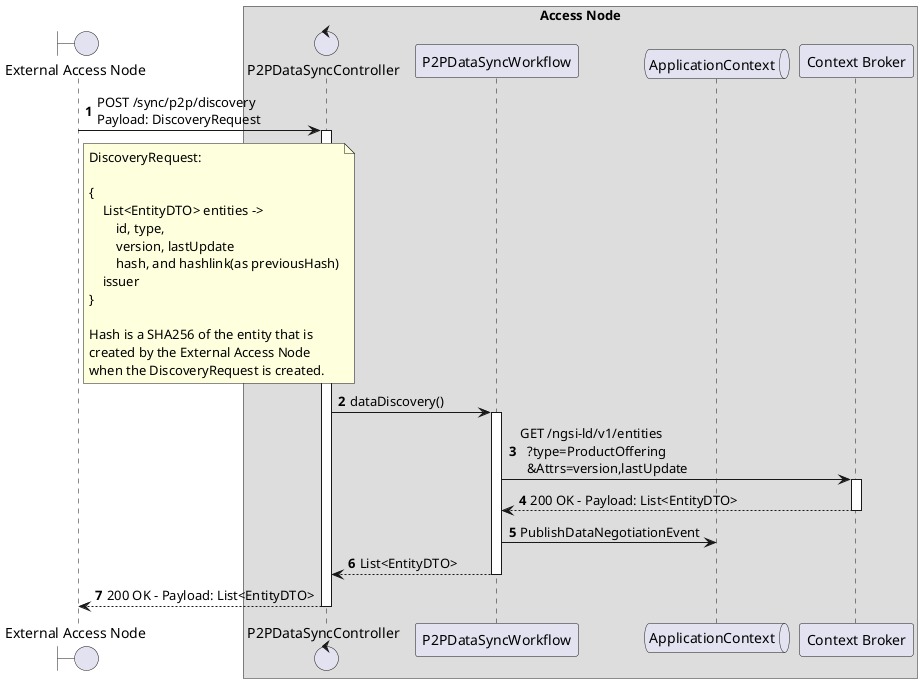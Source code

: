 @startuml
'https://plantuml.com/sequence-diagram

'---------- Config ----------------

autonumber

'---------- Header ----------------

boundary "External Access Node" as ean

box "Access Node"

  control "P2PDataSyncController" as p2pController
  participant "P2PDataSyncWorkflow" as p2pWorkflow
  queue "ApplicationContext" as ac
  participant "Context Broker" as cb

end box

'---------- Diagram ----------------

ean -> p2pController++: POST /sync/p2p/discovery \nPayload: DiscoveryRequest

note right of ean
    DiscoveryRequest:

    {
        List<EntityDTO> entities ->
            id, type,
            version, lastUpdate
            hash, and hashlink(as previousHash)
        issuer
    }

    Hash is a SHA256 of the entity that is
    created by the External Access Node
    when the DiscoveryRequest is created.
end note

    p2pController -> p2pWorkflow++: dataDiscovery()
        p2pWorkflow -> cb++: GET /ngsi-ld/v1/entities\n  ?type=ProductOffering\n  &Attrs=version,lastUpdate
        return 200 OK - Payload: List<EntityDTO>
        p2pWorkflow -> ac: PublishDataNegotiationEvent
    return List<EntityDTO>
return 200 OK - Payload: List<EntityDTO>

@enduml